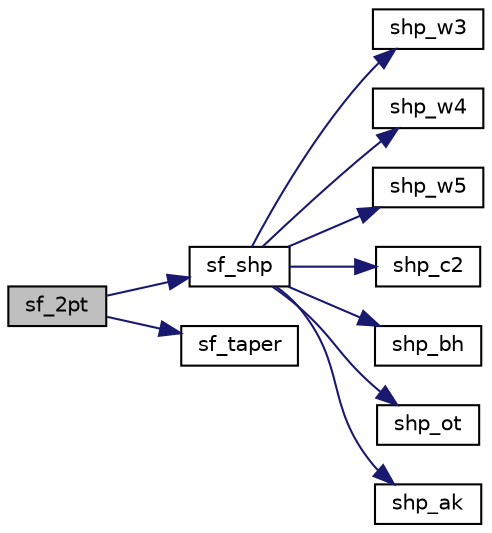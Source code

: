 digraph "sf_2pt"
{
  edge [fontname="Helvetica",fontsize="10",labelfontname="Helvetica",labelfontsize="10"];
  node [fontname="Helvetica",fontsize="10",shape=record];
  rankdir="LR";
  Node1 [label="sf_2pt",height=0.2,width=0.4,color="black", fillcolor="grey75", style="filled", fontcolor="black"];
  Node1 -> Node2 [color="midnightblue",fontsize="10",style="solid",fontname="Helvetica"];
  Node2 [label="sf_shp",height=0.2,width=0.4,color="black", fillcolor="white", style="filled",URL="$sf__shp_8f.html#a2819e4716bd796526266918c24f55dd1"];
  Node2 -> Node3 [color="midnightblue",fontsize="10",style="solid",fontname="Helvetica"];
  Node3 [label="shp_w3",height=0.2,width=0.4,color="black", fillcolor="white", style="filled",URL="$f__west_8f.html#a7320e4504b8fbbd6e61ab7bea663ee13"];
  Node2 -> Node4 [color="midnightblue",fontsize="10",style="solid",fontname="Helvetica"];
  Node4 [label="shp_w4",height=0.2,width=0.4,color="black", fillcolor="white", style="filled",URL="$f__west_8f.html#a2957d5fe02331635599c774bab3b9f0d"];
  Node2 -> Node5 [color="midnightblue",fontsize="10",style="solid",fontname="Helvetica"];
  Node5 [label="shp_w5",height=0.2,width=0.4,color="black", fillcolor="white", style="filled",URL="$f__west_8f.html#a815631af145bb4ede84483d9dd73e6d8"];
  Node2 -> Node6 [color="midnightblue",fontsize="10",style="solid",fontname="Helvetica"];
  Node6 [label="shp_c2",height=0.2,width=0.4,color="black", fillcolor="white", style="filled",URL="$f__ingy_8f.html#a74666613be266d81e2f0de273a2c1693"];
  Node2 -> Node7 [color="midnightblue",fontsize="10",style="solid",fontname="Helvetica"];
  Node7 [label="shp_bh",height=0.2,width=0.4,color="black", fillcolor="white", style="filled",URL="$f__other_8f.html#a3cc0e6495911c5acae4ada577f8c3e70"];
  Node2 -> Node8 [color="midnightblue",fontsize="10",style="solid",fontname="Helvetica"];
  Node8 [label="shp_ot",height=0.2,width=0.4,color="black", fillcolor="white", style="filled",URL="$f__other_8f.html#a6b3c908586841c3ba5d965f8c5fe7118"];
  Node2 -> Node9 [color="midnightblue",fontsize="10",style="solid",fontname="Helvetica"];
  Node9 [label="shp_ak",height=0.2,width=0.4,color="black", fillcolor="white", style="filled",URL="$f__alaska_8f.html#a253a736d2cd0b10a5bcc3e9dbc4c8484"];
  Node1 -> Node10 [color="midnightblue",fontsize="10",style="solid",fontname="Helvetica"];
  Node10 [label="sf_taper",height=0.2,width=0.4,color="black", fillcolor="white", style="filled",URL="$sf__taper_8f.html#a5fd5fb78f1837f9cdc81ae45683099e0"];
}
